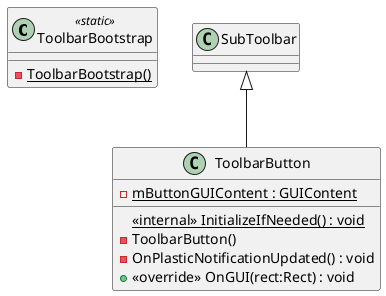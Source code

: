 @startuml
class ToolbarBootstrap <<static>> {
    {static} - ToolbarBootstrap()
}
class ToolbarButton {
    <<internal>> {static} InitializeIfNeeded() : void
    - ToolbarButton()
    - OnPlasticNotificationUpdated() : void
    + <<override>> OnGUI(rect:Rect) : void
    {static} - mButtonGUIContent : GUIContent
}
SubToolbar <|-- ToolbarButton
@enduml
